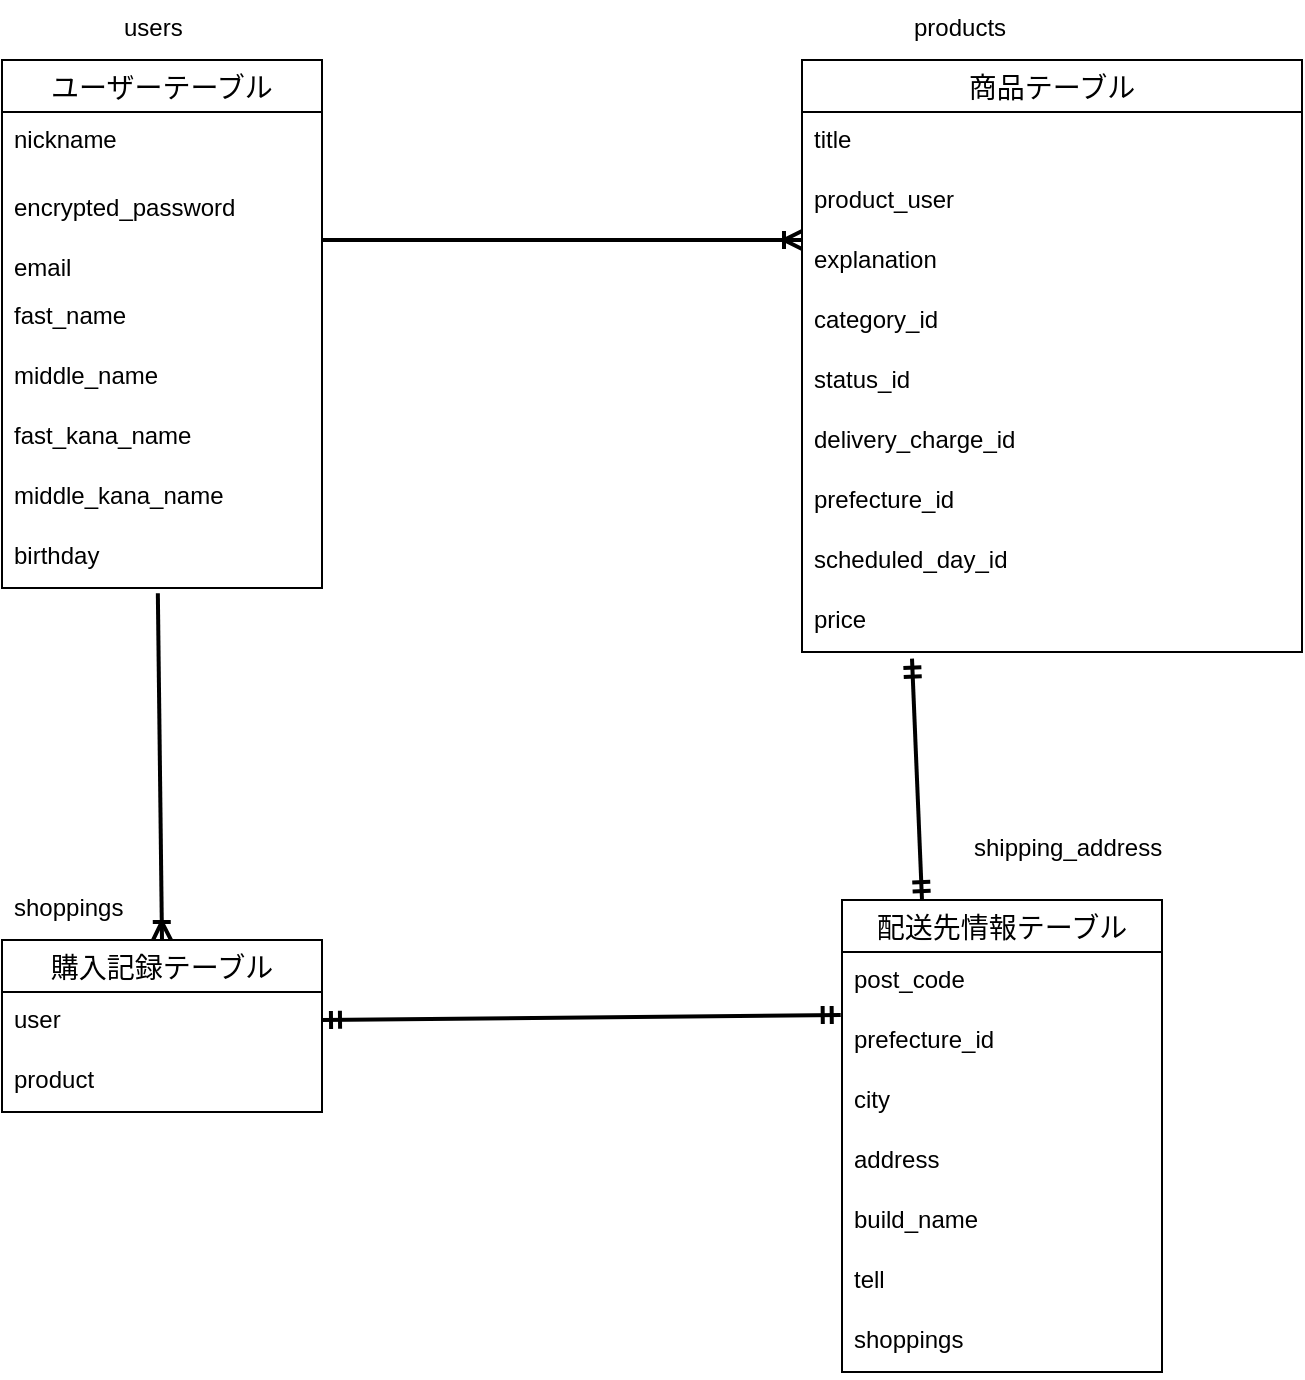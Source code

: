 <mxfile>
    <diagram id="JpkTRJYbAsnFKGkaM3eH" name="ページ1">
        <mxGraphModel dx="895" dy="707" grid="1" gridSize="10" guides="1" tooltips="1" connect="1" arrows="1" fold="1" page="1" pageScale="1" pageWidth="827" pageHeight="1169" math="0" shadow="0">
            <root>
                <mxCell id="0"/>
                <mxCell id="1" parent="0"/>
                <mxCell id="2" value="ユーザーテーブル" style="swimlane;fontStyle=0;childLayout=stackLayout;horizontal=1;startSize=26;horizontalStack=0;resizeParent=1;resizeParentMax=0;resizeLast=0;collapsible=1;marginBottom=0;align=center;fontSize=14;strokeColor=default;" vertex="1" parent="1">
                    <mxGeometry x="80" y="40" width="160" height="264" as="geometry"/>
                </mxCell>
                <mxCell id="3" value="nickname" style="text;strokeColor=none;fillColor=none;spacingLeft=4;spacingRight=4;overflow=hidden;rotatable=0;points=[[0,0.5],[1,0.5]];portConstraint=eastwest;fontSize=12;" vertex="1" parent="2">
                    <mxGeometry y="26" width="160" height="34" as="geometry"/>
                </mxCell>
                <mxCell id="64" value="encrypted_password" style="text;strokeColor=none;fillColor=none;spacingLeft=4;spacingRight=4;overflow=hidden;rotatable=0;points=[[0,0.5],[1,0.5]];portConstraint=eastwest;fontSize=12;" vertex="1" parent="2">
                    <mxGeometry y="60" width="160" height="30" as="geometry"/>
                </mxCell>
                <mxCell id="5" value="email" style="text;strokeColor=none;fillColor=none;spacingLeft=4;spacingRight=4;overflow=hidden;rotatable=0;points=[[0,0.5],[1,0.5]];portConstraint=eastwest;fontSize=12;" vertex="1" parent="2">
                    <mxGeometry y="90" width="160" height="24" as="geometry"/>
                </mxCell>
                <mxCell id="71" value="fast_name" style="text;strokeColor=none;fillColor=none;spacingLeft=4;spacingRight=4;overflow=hidden;rotatable=0;points=[[0,0.5],[1,0.5]];portConstraint=eastwest;fontSize=12;" vertex="1" parent="2">
                    <mxGeometry y="114" width="160" height="30" as="geometry"/>
                </mxCell>
                <mxCell id="70" value="middle_name" style="text;strokeColor=none;fillColor=none;spacingLeft=4;spacingRight=4;overflow=hidden;rotatable=0;points=[[0,0.5],[1,0.5]];portConstraint=eastwest;fontSize=12;" vertex="1" parent="2">
                    <mxGeometry y="144" width="160" height="30" as="geometry"/>
                </mxCell>
                <mxCell id="69" value="fast_kana_name" style="text;strokeColor=none;fillColor=none;spacingLeft=4;spacingRight=4;overflow=hidden;rotatable=0;points=[[0,0.5],[1,0.5]];portConstraint=eastwest;fontSize=12;" vertex="1" parent="2">
                    <mxGeometry y="174" width="160" height="30" as="geometry"/>
                </mxCell>
                <mxCell id="72" value="middle_kana_name" style="text;strokeColor=none;fillColor=none;spacingLeft=4;spacingRight=4;overflow=hidden;rotatable=0;points=[[0,0.5],[1,0.5]];portConstraint=eastwest;fontSize=12;" vertex="1" parent="2">
                    <mxGeometry y="204" width="160" height="30" as="geometry"/>
                </mxCell>
                <mxCell id="7" value="birthday" style="text;strokeColor=none;fillColor=none;spacingLeft=4;spacingRight=4;overflow=hidden;rotatable=0;points=[[0,0.5],[1,0.5]];portConstraint=eastwest;fontSize=12;" vertex="1" parent="2">
                    <mxGeometry y="234" width="160" height="30" as="geometry"/>
                </mxCell>
                <mxCell id="8" value="商品テーブル" style="swimlane;fontStyle=0;childLayout=stackLayout;horizontal=1;startSize=26;horizontalStack=0;resizeParent=1;resizeParentMax=0;resizeLast=0;collapsible=1;marginBottom=0;align=center;fontSize=14;" vertex="1" parent="1">
                    <mxGeometry x="480" y="40" width="250" height="296" as="geometry"/>
                </mxCell>
                <mxCell id="10" value="title" style="text;strokeColor=none;fillColor=none;spacingLeft=4;spacingRight=4;overflow=hidden;rotatable=0;points=[[0,0.5],[1,0.5]];portConstraint=eastwest;fontSize=12;" vertex="1" parent="8">
                    <mxGeometry y="26" width="250" height="30" as="geometry"/>
                </mxCell>
                <mxCell id="9" value="product_user" style="text;strokeColor=none;fillColor=none;spacingLeft=4;spacingRight=4;overflow=hidden;rotatable=0;points=[[0,0.5],[1,0.5]];portConstraint=eastwest;fontSize=12;" vertex="1" parent="8">
                    <mxGeometry y="56" width="250" height="30" as="geometry"/>
                </mxCell>
                <mxCell id="11" value="explanation" style="text;strokeColor=none;fillColor=none;spacingLeft=4;spacingRight=4;overflow=hidden;rotatable=0;points=[[0,0.5],[1,0.5]];portConstraint=eastwest;fontSize=12;" vertex="1" parent="8">
                    <mxGeometry y="86" width="250" height="30" as="geometry"/>
                </mxCell>
                <mxCell id="66" value="category_id" style="text;strokeColor=none;fillColor=none;spacingLeft=4;spacingRight=4;overflow=hidden;rotatable=0;points=[[0,0.5],[1,0.5]];portConstraint=eastwest;fontSize=12;" vertex="1" parent="8">
                    <mxGeometry y="116" width="250" height="30" as="geometry"/>
                </mxCell>
                <mxCell id="67" value="status_id" style="text;strokeColor=none;fillColor=none;spacingLeft=4;spacingRight=4;overflow=hidden;rotatable=0;points=[[0,0.5],[1,0.5]];portConstraint=eastwest;fontSize=12;" vertex="1" parent="8">
                    <mxGeometry y="146" width="250" height="30" as="geometry"/>
                </mxCell>
                <mxCell id="74" value="delivery_charge_id " style="text;strokeColor=none;fillColor=none;spacingLeft=4;spacingRight=4;overflow=hidden;rotatable=0;points=[[0,0.5],[1,0.5]];portConstraint=eastwest;fontSize=12;" vertex="1" parent="8">
                    <mxGeometry y="176" width="250" height="30" as="geometry"/>
                </mxCell>
                <mxCell id="63" value="prefecture_id" style="text;strokeColor=none;fillColor=none;spacingLeft=4;spacingRight=4;overflow=hidden;rotatable=0;points=[[0,0.5],[1,0.5]];portConstraint=eastwest;fontSize=12;" vertex="1" parent="8">
                    <mxGeometry y="206" width="250" height="30" as="geometry"/>
                </mxCell>
                <mxCell id="75" value="scheduled_day_id" style="text;strokeColor=none;fillColor=none;spacingLeft=4;spacingRight=4;overflow=hidden;rotatable=0;points=[[0,0.5],[1,0.5]];portConstraint=eastwest;fontSize=12;" vertex="1" parent="8">
                    <mxGeometry y="236" width="250" height="30" as="geometry"/>
                </mxCell>
                <mxCell id="18" value="price" style="text;strokeColor=none;fillColor=none;spacingLeft=4;spacingRight=4;overflow=hidden;rotatable=0;points=[[0,0.5],[1,0.5]];portConstraint=eastwest;fontSize=12;" vertex="1" parent="8">
                    <mxGeometry y="266" width="250" height="30" as="geometry"/>
                </mxCell>
                <mxCell id="19" value="購入記録テーブル" style="swimlane;fontStyle=0;childLayout=stackLayout;horizontal=1;startSize=26;horizontalStack=0;resizeParent=1;resizeParentMax=0;resizeLast=0;collapsible=1;marginBottom=0;align=center;fontSize=14;" vertex="1" parent="1">
                    <mxGeometry x="80" y="480" width="160" height="86" as="geometry"/>
                </mxCell>
                <mxCell id="20" value="user" style="text;strokeColor=none;fillColor=none;spacingLeft=4;spacingRight=4;overflow=hidden;rotatable=0;points=[[0,0.5],[1,0.5]];portConstraint=eastwest;fontSize=12;" vertex="1" parent="19">
                    <mxGeometry y="26" width="160" height="30" as="geometry"/>
                </mxCell>
                <mxCell id="50" value="product" style="text;strokeColor=none;fillColor=none;spacingLeft=4;spacingRight=4;overflow=hidden;rotatable=0;points=[[0,0.5],[1,0.5]];portConstraint=eastwest;fontSize=12;" vertex="1" parent="19">
                    <mxGeometry y="56" width="160" height="30" as="geometry"/>
                </mxCell>
                <mxCell id="32" value="配送先情報テーブル" style="swimlane;fontStyle=0;childLayout=stackLayout;horizontal=1;startSize=26;horizontalStack=0;resizeParent=1;resizeParentMax=0;resizeLast=0;collapsible=1;marginBottom=0;align=center;fontSize=14;strokeColor=default;" vertex="1" parent="1">
                    <mxGeometry x="500" y="460" width="160" height="236" as="geometry"/>
                </mxCell>
                <mxCell id="33" value="post_code" style="text;strokeColor=none;fillColor=none;spacingLeft=4;spacingRight=4;overflow=hidden;rotatable=0;points=[[0,0.5],[1,0.5]];portConstraint=eastwest;fontSize=12;" vertex="1" parent="32">
                    <mxGeometry y="26" width="160" height="30" as="geometry"/>
                </mxCell>
                <mxCell id="34" value="prefecture_id" style="text;strokeColor=none;fillColor=none;spacingLeft=4;spacingRight=4;overflow=hidden;rotatable=0;points=[[0,0.5],[1,0.5]];portConstraint=eastwest;fontSize=12;" vertex="1" parent="32">
                    <mxGeometry y="56" width="160" height="30" as="geometry"/>
                </mxCell>
                <mxCell id="35" value="city" style="text;strokeColor=none;fillColor=none;spacingLeft=4;spacingRight=4;overflow=hidden;rotatable=0;points=[[0,0.5],[1,0.5]];portConstraint=eastwest;fontSize=12;" vertex="1" parent="32">
                    <mxGeometry y="86" width="160" height="30" as="geometry"/>
                </mxCell>
                <mxCell id="37" value="address" style="text;strokeColor=none;fillColor=none;spacingLeft=4;spacingRight=4;overflow=hidden;rotatable=0;points=[[0,0.5],[1,0.5]];portConstraint=eastwest;fontSize=12;" vertex="1" parent="32">
                    <mxGeometry y="116" width="160" height="30" as="geometry"/>
                </mxCell>
                <mxCell id="76" value="build_name" style="text;strokeColor=none;fillColor=none;spacingLeft=4;spacingRight=4;overflow=hidden;rotatable=0;points=[[0,0.5],[1,0.5]];portConstraint=eastwest;fontSize=12;" vertex="1" parent="32">
                    <mxGeometry y="146" width="160" height="30" as="geometry"/>
                </mxCell>
                <mxCell id="36" value="tell" style="text;strokeColor=none;fillColor=none;spacingLeft=4;spacingRight=4;overflow=hidden;rotatable=0;points=[[0,0.5],[1,0.5]];portConstraint=eastwest;fontSize=12;" vertex="1" parent="32">
                    <mxGeometry y="176" width="160" height="30" as="geometry"/>
                </mxCell>
                <mxCell id="73" value="shoppings" style="text;strokeColor=none;fillColor=none;spacingLeft=4;spacingRight=4;overflow=hidden;rotatable=0;points=[[0,0.5],[1,0.5]];portConstraint=eastwest;fontSize=12;" vertex="1" parent="32">
                    <mxGeometry y="206" width="160" height="30" as="geometry"/>
                </mxCell>
                <mxCell id="47" value="" style="fontSize=12;html=1;endArrow=ERmandOne;startArrow=ERmandOne;strokeWidth=2;entryX=-0.004;entryY=0.048;entryDx=0;entryDy=0;entryPerimeter=0;" edge="1" parent="1" target="34">
                    <mxGeometry width="100" height="100" relative="1" as="geometry">
                        <mxPoint x="240" y="520" as="sourcePoint"/>
                        <mxPoint x="480" y="520" as="targetPoint"/>
                    </mxGeometry>
                </mxCell>
                <mxCell id="52" value="" style="fontSize=12;html=1;endArrow=ERoneToMany;strokeWidth=2;" edge="1" parent="1">
                    <mxGeometry width="100" height="100" relative="1" as="geometry">
                        <mxPoint x="240" y="130" as="sourcePoint"/>
                        <mxPoint x="480" y="130" as="targetPoint"/>
                    </mxGeometry>
                </mxCell>
                <mxCell id="55" value="" style="fontSize=12;html=1;endArrow=ERmandOne;startArrow=ERmandOne;strokeWidth=2;exitX=0.25;exitY=0;exitDx=0;exitDy=0;entryX=0.22;entryY=1.111;entryDx=0;entryDy=0;entryPerimeter=0;" edge="1" parent="1" source="32" target="18">
                    <mxGeometry width="100" height="100" relative="1" as="geometry">
                        <mxPoint x="420" y="330" as="sourcePoint"/>
                        <mxPoint x="540" y="370" as="targetPoint"/>
                    </mxGeometry>
                </mxCell>
                <mxCell id="57" value="" style="fontSize=12;html=1;endArrow=ERoneToMany;strokeWidth=2;exitX=0.487;exitY=1.086;exitDx=0;exitDy=0;exitPerimeter=0;entryX=0.5;entryY=0;entryDx=0;entryDy=0;" edge="1" parent="1" source="7" target="19">
                    <mxGeometry width="100" height="100" relative="1" as="geometry">
                        <mxPoint x="230" y="250" as="sourcePoint"/>
                        <mxPoint x="330" y="150" as="targetPoint"/>
                    </mxGeometry>
                </mxCell>
                <mxCell id="58" value="products" style="text;strokeColor=none;fillColor=none;spacingLeft=4;spacingRight=4;overflow=hidden;rotatable=0;points=[[0,0.5],[1,0.5]];portConstraint=eastwest;fontSize=12;" vertex="1" parent="1">
                    <mxGeometry x="530" y="10" width="70" height="30" as="geometry"/>
                </mxCell>
                <mxCell id="60" value="users" style="text;strokeColor=none;fillColor=none;spacingLeft=4;spacingRight=4;overflow=hidden;rotatable=0;points=[[0,0.5],[1,0.5]];portConstraint=eastwest;fontSize=12;" vertex="1" parent="1">
                    <mxGeometry x="135" y="10" width="50" height="30" as="geometry"/>
                </mxCell>
                <mxCell id="61" value="shoppings" style="text;strokeColor=none;fillColor=none;spacingLeft=4;spacingRight=4;overflow=hidden;rotatable=0;points=[[0,0.5],[1,0.5]];portConstraint=eastwest;fontSize=12;" vertex="1" parent="1">
                    <mxGeometry x="80" y="450" width="80" height="30" as="geometry"/>
                </mxCell>
                <mxCell id="59" value="shipping_address" style="text;strokeColor=none;fillColor=none;spacingLeft=4;spacingRight=4;overflow=hidden;rotatable=0;points=[[0,0.5],[1,0.5]];portConstraint=eastwest;fontSize=12;" vertex="1" parent="1">
                    <mxGeometry x="560" y="420" width="120" height="30" as="geometry"/>
                </mxCell>
            </root>
        </mxGraphModel>
    </diagram>
</mxfile>